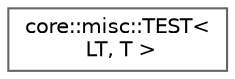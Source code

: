 digraph "Graphical Class Hierarchy"
{
 // INTERACTIVE_SVG=YES
 // LATEX_PDF_SIZE
  bgcolor="transparent";
  edge [fontname=Helvetica,fontsize=10,labelfontname=Helvetica,labelfontsize=10];
  node [fontname=Helvetica,fontsize=10,shape=box,height=0.2,width=0.4];
  rankdir="LR";
  Node0 [id="Node000000",label="core::misc::TEST\<\l LT, T \>",height=0.2,width=0.4,color="grey40", fillcolor="white", style="filled",URL="$d5/d5b/a00695.html",tooltip=" "];
}
